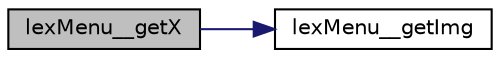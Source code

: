 digraph G
{
  edge [fontname="Helvetica",fontsize="10",labelfontname="Helvetica",labelfontsize="10"];
  node [fontname="Helvetica",fontsize="10",shape=record];
  rankdir=LR;
  Node1 [label="lexMenu__getX",height=0.2,width=0.4,color="black", fillcolor="grey75", style="filled" fontcolor="black"];
  Node1 -> Node2 [color="midnightblue",fontsize="10",style="solid",fontname="Helvetica"];
  Node2 [label="lexMenu__getImg",height=0.2,width=0.4,color="black", fillcolor="white", style="filled",URL="$lexmenu_8c.html#aefd6a3c6ff8105f0d0441bac37a03578"];
}
